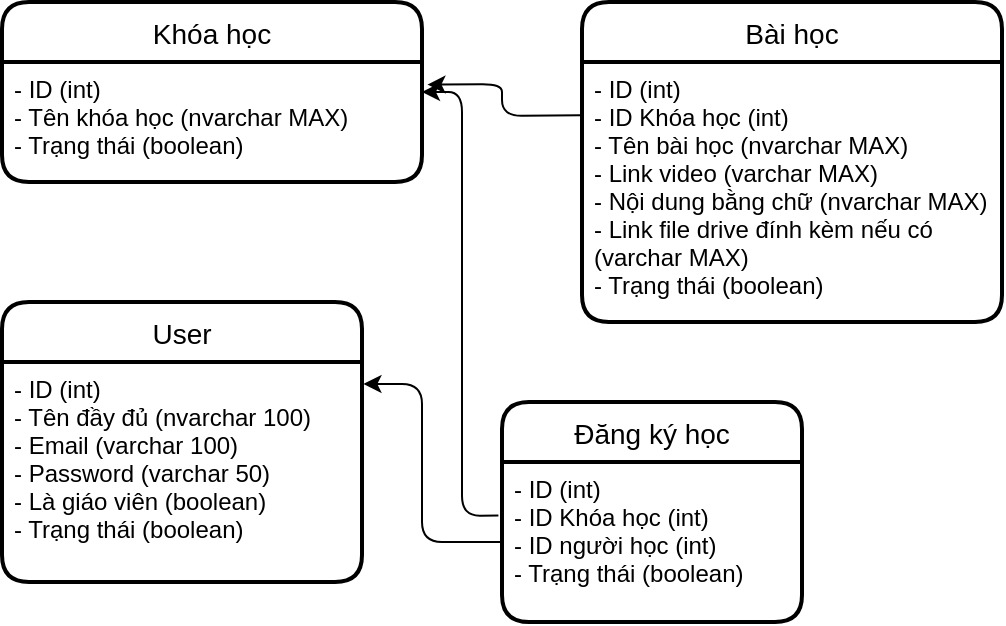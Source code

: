 <mxfile version="13.10.1" type="device"><diagram id="ANZnPII6xTM_3nHw1taU" name="Page-1"><mxGraphModel dx="923" dy="1542" grid="1" gridSize="10" guides="1" tooltips="1" connect="1" arrows="1" fold="1" page="1" pageScale="1" pageWidth="827" pageHeight="1169" math="0" shadow="0"><root><mxCell id="0"/><mxCell id="1" parent="0"/><mxCell id="wLZ3dv6fnh-2YxfK1z9I-1" value="User" style="swimlane;childLayout=stackLayout;horizontal=1;startSize=30;horizontalStack=0;rounded=1;fontSize=14;fontStyle=0;strokeWidth=2;resizeParent=0;resizeLast=1;shadow=0;dashed=0;align=center;" vertex="1" parent="1"><mxGeometry x="160" y="110" width="180" height="140" as="geometry"/></mxCell><mxCell id="wLZ3dv6fnh-2YxfK1z9I-2" value="- ID (int)&#10;- Tên đầy đủ (nvarchar 100)&#10;- Email (varchar 100)&#10;- Password (varchar 50)&#10;- Là giáo viên (boolean)&#10;- Trạng thái (boolean)" style="align=left;strokeColor=none;fillColor=none;spacingLeft=4;fontSize=12;verticalAlign=top;resizable=0;rotatable=0;part=1;" vertex="1" parent="wLZ3dv6fnh-2YxfK1z9I-1"><mxGeometry y="30" width="180" height="110" as="geometry"/></mxCell><mxCell id="wLZ3dv6fnh-2YxfK1z9I-3" value="Bài học" style="swimlane;childLayout=stackLayout;horizontal=1;startSize=30;horizontalStack=0;rounded=1;fontSize=14;fontStyle=0;strokeWidth=2;resizeParent=0;resizeLast=1;shadow=0;dashed=0;align=center;" vertex="1" parent="1"><mxGeometry x="450" y="-40" width="210" height="160" as="geometry"/></mxCell><mxCell id="wLZ3dv6fnh-2YxfK1z9I-4" value="- ID (int)&#10;- ID Khóa học (int)&#10;- Tên bài học (nvarchar MAX)&#10;- Link video (varchar MAX)&#10;- Nội dung bằng chữ (nvarchar MAX)&#10;- Link file drive đính kèm nếu có&#10;(varchar MAX)&#10;- Trạng thái (boolean)" style="align=left;strokeColor=none;fillColor=none;spacingLeft=4;fontSize=12;verticalAlign=top;resizable=0;rotatable=0;part=1;" vertex="1" parent="wLZ3dv6fnh-2YxfK1z9I-3"><mxGeometry y="30" width="210" height="130" as="geometry"/></mxCell><mxCell id="wLZ3dv6fnh-2YxfK1z9I-5" value="Khóa học" style="swimlane;childLayout=stackLayout;horizontal=1;startSize=30;horizontalStack=0;rounded=1;fontSize=14;fontStyle=0;strokeWidth=2;resizeParent=0;resizeLast=1;shadow=0;dashed=0;align=center;" vertex="1" parent="1"><mxGeometry x="160" y="-40" width="210" height="90" as="geometry"/></mxCell><mxCell id="wLZ3dv6fnh-2YxfK1z9I-6" value="- ID (int)&#10;- Tên khóa học (nvarchar MAX)&#10;- Trạng thái (boolean)" style="align=left;strokeColor=none;fillColor=none;spacingLeft=4;fontSize=12;verticalAlign=top;resizable=0;rotatable=0;part=1;" vertex="1" parent="wLZ3dv6fnh-2YxfK1z9I-5"><mxGeometry y="30" width="210" height="60" as="geometry"/></mxCell><mxCell id="wLZ3dv6fnh-2YxfK1z9I-7" value="Đăng ký học" style="swimlane;childLayout=stackLayout;horizontal=1;startSize=30;horizontalStack=0;rounded=1;fontSize=14;fontStyle=0;strokeWidth=2;resizeParent=0;resizeLast=1;shadow=0;dashed=0;align=center;" vertex="1" parent="1"><mxGeometry x="410" y="160" width="150" height="110" as="geometry"/></mxCell><mxCell id="wLZ3dv6fnh-2YxfK1z9I-8" value="- ID (int)&#10;- ID Khóa học (int)&#10;- ID người học (int)&#10;- Trạng thái (boolean)" style="align=left;strokeColor=none;fillColor=none;spacingLeft=4;fontSize=12;verticalAlign=top;resizable=0;rotatable=0;part=1;" vertex="1" parent="wLZ3dv6fnh-2YxfK1z9I-7"><mxGeometry y="30" width="150" height="80" as="geometry"/></mxCell><mxCell id="wLZ3dv6fnh-2YxfK1z9I-9" value="" style="endArrow=classic;html=1;exitX=-0.003;exitY=0.205;exitDx=0;exitDy=0;exitPerimeter=0;entryX=1.013;entryY=0.188;entryDx=0;entryDy=0;entryPerimeter=0;" edge="1" parent="1" source="wLZ3dv6fnh-2YxfK1z9I-4" target="wLZ3dv6fnh-2YxfK1z9I-6"><mxGeometry width="50" height="50" relative="1" as="geometry"><mxPoint x="390" y="40" as="sourcePoint"/><mxPoint x="440" y="-10" as="targetPoint"/><Array as="points"><mxPoint x="410" y="17"/><mxPoint x="410" y="1"/></Array></mxGeometry></mxCell><mxCell id="wLZ3dv6fnh-2YxfK1z9I-10" value="" style="endArrow=classic;html=1;exitX=-0.012;exitY=0.334;exitDx=0;exitDy=0;exitPerimeter=0;entryX=1;entryY=0.25;entryDx=0;entryDy=0;" edge="1" parent="1" source="wLZ3dv6fnh-2YxfK1z9I-8" target="wLZ3dv6fnh-2YxfK1z9I-6"><mxGeometry width="50" height="50" relative="1" as="geometry"><mxPoint x="350" y="130" as="sourcePoint"/><mxPoint x="400" y="80" as="targetPoint"/><Array as="points"><mxPoint x="390" y="217"/><mxPoint x="390" y="5"/></Array></mxGeometry></mxCell><mxCell id="wLZ3dv6fnh-2YxfK1z9I-11" value="" style="endArrow=classic;html=1;exitX=0;exitY=0.5;exitDx=0;exitDy=0;entryX=1.004;entryY=0.1;entryDx=0;entryDy=0;entryPerimeter=0;" edge="1" parent="1" source="wLZ3dv6fnh-2YxfK1z9I-8" target="wLZ3dv6fnh-2YxfK1z9I-2"><mxGeometry width="50" height="50" relative="1" as="geometry"><mxPoint x="350" y="310" as="sourcePoint"/><mxPoint x="400" y="260" as="targetPoint"/><Array as="points"><mxPoint x="370" y="230"/><mxPoint x="370" y="151"/></Array></mxGeometry></mxCell></root></mxGraphModel></diagram></mxfile>